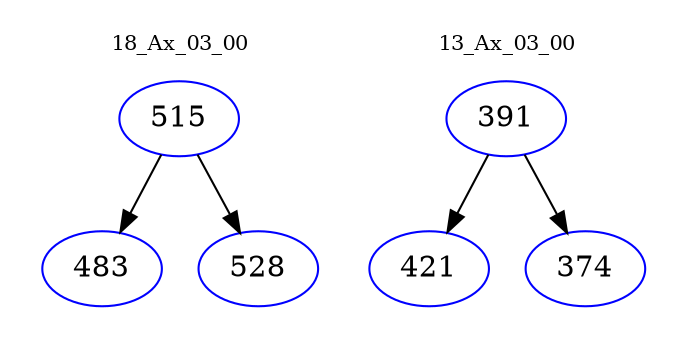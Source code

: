 digraph{
subgraph cluster_0 {
color = white
label = "18_Ax_03_00";
fontsize=10;
T0_515 [label="515", color="blue"]
T0_515 -> T0_483 [color="black"]
T0_483 [label="483", color="blue"]
T0_515 -> T0_528 [color="black"]
T0_528 [label="528", color="blue"]
}
subgraph cluster_1 {
color = white
label = "13_Ax_03_00";
fontsize=10;
T1_391 [label="391", color="blue"]
T1_391 -> T1_421 [color="black"]
T1_421 [label="421", color="blue"]
T1_391 -> T1_374 [color="black"]
T1_374 [label="374", color="blue"]
}
}
